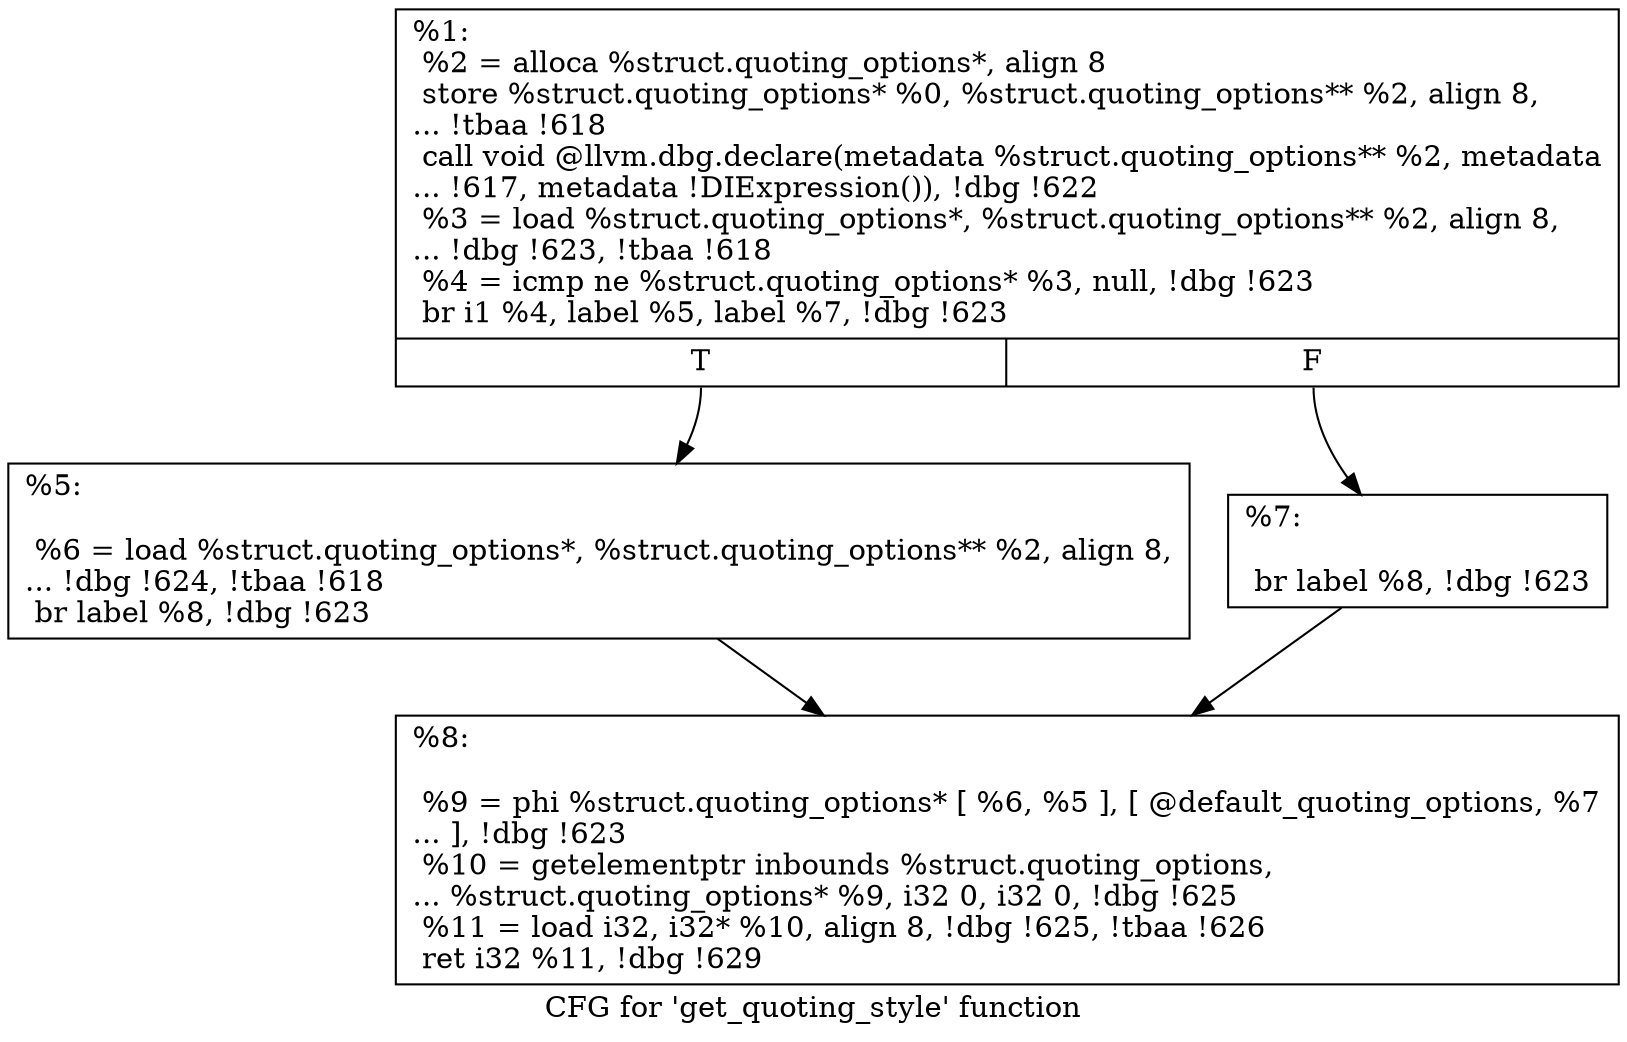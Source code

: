 digraph "CFG for 'get_quoting_style' function" {
	label="CFG for 'get_quoting_style' function";

	Node0x13a9ae0 [shape=record,label="{%1:\l  %2 = alloca %struct.quoting_options*, align 8\l  store %struct.quoting_options* %0, %struct.quoting_options** %2, align 8,\l... !tbaa !618\l  call void @llvm.dbg.declare(metadata %struct.quoting_options** %2, metadata\l... !617, metadata !DIExpression()), !dbg !622\l  %3 = load %struct.quoting_options*, %struct.quoting_options** %2, align 8,\l... !dbg !623, !tbaa !618\l  %4 = icmp ne %struct.quoting_options* %3, null, !dbg !623\l  br i1 %4, label %5, label %7, !dbg !623\l|{<s0>T|<s1>F}}"];
	Node0x13a9ae0:s0 -> Node0x13a9b60;
	Node0x13a9ae0:s1 -> Node0x13a9bb0;
	Node0x13a9b60 [shape=record,label="{%5:\l\l  %6 = load %struct.quoting_options*, %struct.quoting_options** %2, align 8,\l... !dbg !624, !tbaa !618\l  br label %8, !dbg !623\l}"];
	Node0x13a9b60 -> Node0x13a9c00;
	Node0x13a9bb0 [shape=record,label="{%7:\l\l  br label %8, !dbg !623\l}"];
	Node0x13a9bb0 -> Node0x13a9c00;
	Node0x13a9c00 [shape=record,label="{%8:\l\l  %9 = phi %struct.quoting_options* [ %6, %5 ], [ @default_quoting_options, %7\l... ], !dbg !623\l  %10 = getelementptr inbounds %struct.quoting_options,\l... %struct.quoting_options* %9, i32 0, i32 0, !dbg !625\l  %11 = load i32, i32* %10, align 8, !dbg !625, !tbaa !626\l  ret i32 %11, !dbg !629\l}"];
}
